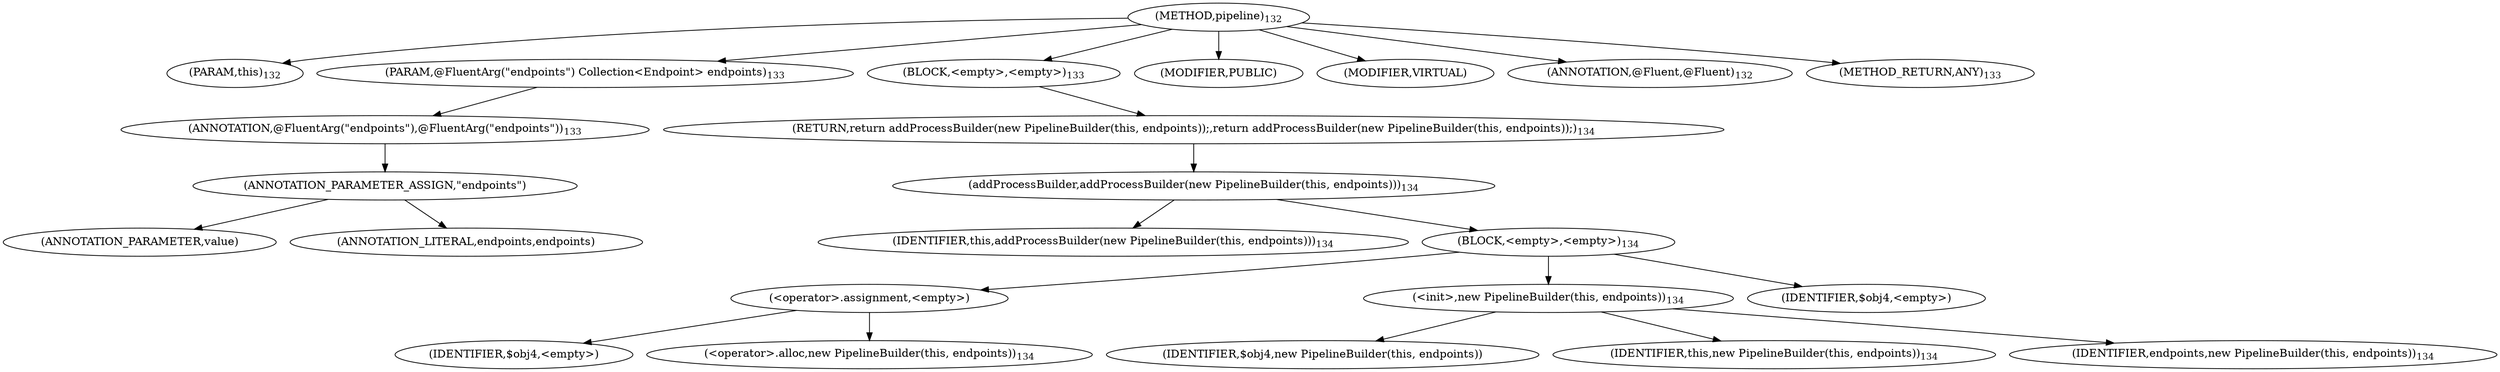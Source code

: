 digraph "pipeline" {  
"391" [label = <(METHOD,pipeline)<SUB>132</SUB>> ]
"35" [label = <(PARAM,this)<SUB>132</SUB>> ]
"392" [label = <(PARAM,@FluentArg(&quot;endpoints&quot;) Collection&lt;Endpoint&gt; endpoints)<SUB>133</SUB>> ]
"393" [label = <(ANNOTATION,@FluentArg(&quot;endpoints&quot;),@FluentArg(&quot;endpoints&quot;))<SUB>133</SUB>> ]
"394" [label = <(ANNOTATION_PARAMETER_ASSIGN,&quot;endpoints&quot;)> ]
"395" [label = <(ANNOTATION_PARAMETER,value)> ]
"396" [label = <(ANNOTATION_LITERAL,endpoints,endpoints)> ]
"397" [label = <(BLOCK,&lt;empty&gt;,&lt;empty&gt;)<SUB>133</SUB>> ]
"398" [label = <(RETURN,return addProcessBuilder(new PipelineBuilder(this, endpoints));,return addProcessBuilder(new PipelineBuilder(this, endpoints));)<SUB>134</SUB>> ]
"399" [label = <(addProcessBuilder,addProcessBuilder(new PipelineBuilder(this, endpoints)))<SUB>134</SUB>> ]
"36" [label = <(IDENTIFIER,this,addProcessBuilder(new PipelineBuilder(this, endpoints)))<SUB>134</SUB>> ]
"400" [label = <(BLOCK,&lt;empty&gt;,&lt;empty&gt;)<SUB>134</SUB>> ]
"401" [label = <(&lt;operator&gt;.assignment,&lt;empty&gt;)> ]
"402" [label = <(IDENTIFIER,$obj4,&lt;empty&gt;)> ]
"403" [label = <(&lt;operator&gt;.alloc,new PipelineBuilder(this, endpoints))<SUB>134</SUB>> ]
"404" [label = <(&lt;init&gt;,new PipelineBuilder(this, endpoints))<SUB>134</SUB>> ]
"405" [label = <(IDENTIFIER,$obj4,new PipelineBuilder(this, endpoints))> ]
"34" [label = <(IDENTIFIER,this,new PipelineBuilder(this, endpoints))<SUB>134</SUB>> ]
"406" [label = <(IDENTIFIER,endpoints,new PipelineBuilder(this, endpoints))<SUB>134</SUB>> ]
"407" [label = <(IDENTIFIER,$obj4,&lt;empty&gt;)> ]
"408" [label = <(MODIFIER,PUBLIC)> ]
"409" [label = <(MODIFIER,VIRTUAL)> ]
"410" [label = <(ANNOTATION,@Fluent,@Fluent)<SUB>132</SUB>> ]
"411" [label = <(METHOD_RETURN,ANY)<SUB>133</SUB>> ]
  "391" -> "35" 
  "391" -> "392" 
  "391" -> "397" 
  "391" -> "408" 
  "391" -> "409" 
  "391" -> "410" 
  "391" -> "411" 
  "392" -> "393" 
  "393" -> "394" 
  "394" -> "395" 
  "394" -> "396" 
  "397" -> "398" 
  "398" -> "399" 
  "399" -> "36" 
  "399" -> "400" 
  "400" -> "401" 
  "400" -> "404" 
  "400" -> "407" 
  "401" -> "402" 
  "401" -> "403" 
  "404" -> "405" 
  "404" -> "34" 
  "404" -> "406" 
}
